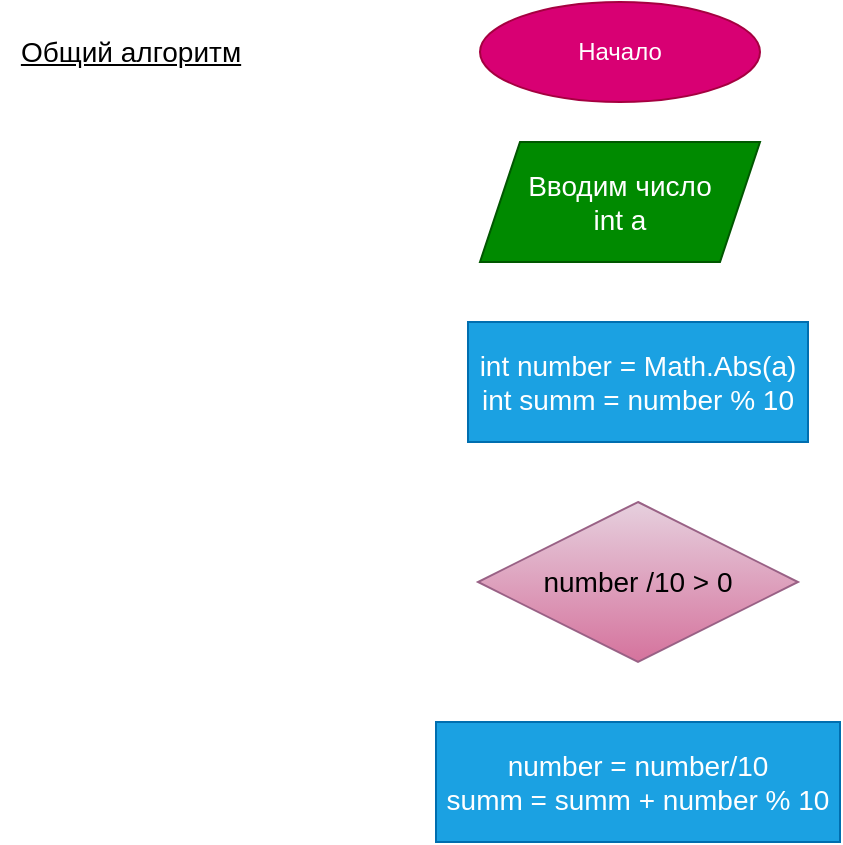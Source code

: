 <mxfile>
    <diagram id="cuWj4NXtwMVzYUaR1tKB" name="Страница 1">
        <mxGraphModel dx="639" dy="261" grid="1" gridSize="10" guides="1" tooltips="1" connect="1" arrows="1" fold="1" page="1" pageScale="1" pageWidth="827" pageHeight="1169" math="0" shadow="0">
            <root>
                <mxCell id="0"/>
                <mxCell id="1" parent="0"/>
                <mxCell id="2" value="Начало" style="ellipse;whiteSpace=wrap;html=1;fillColor=#d80073;fontColor=#ffffff;strokeColor=#A50040;" vertex="1" parent="1">
                    <mxGeometry x="250" y="30" width="140" height="50" as="geometry"/>
                </mxCell>
                <mxCell id="3" value="&lt;font style=&quot;font-size: 14px&quot;&gt;&lt;u&gt;Общий алгоритм&lt;/u&gt;&lt;/font&gt;" style="text;html=1;align=center;verticalAlign=middle;resizable=0;points=[];autosize=1;strokeColor=none;fillColor=none;" vertex="1" parent="1">
                    <mxGeometry x="10" y="45" width="130" height="20" as="geometry"/>
                </mxCell>
                <mxCell id="4" value="Вводим число&lt;br&gt;int a" style="shape=parallelogram;perimeter=parallelogramPerimeter;whiteSpace=wrap;html=1;fixedSize=1;fontSize=14;fillColor=#008a00;fontColor=#ffffff;strokeColor=#005700;" vertex="1" parent="1">
                    <mxGeometry x="250" y="100" width="140" height="60" as="geometry"/>
                </mxCell>
                <mxCell id="5" value="int number = Math.Abs(a)&lt;br&gt;int summ = number % 10" style="rounded=0;whiteSpace=wrap;html=1;fontSize=14;fillColor=#1ba1e2;fontColor=#ffffff;strokeColor=#006EAF;" vertex="1" parent="1">
                    <mxGeometry x="244" y="190" width="170" height="60" as="geometry"/>
                </mxCell>
                <mxCell id="6" value="number /10 &amp;gt; 0" style="rhombus;whiteSpace=wrap;html=1;fontSize=14;fillColor=#e6d0de;strokeColor=#996185;gradientColor=#d5739d;" vertex="1" parent="1">
                    <mxGeometry x="249" y="280" width="160" height="80" as="geometry"/>
                </mxCell>
                <mxCell id="7" value="number = number/10&lt;br&gt;summ = summ + number % 10" style="rounded=0;whiteSpace=wrap;html=1;fontSize=14;fillColor=#1ba1e2;fontColor=#ffffff;strokeColor=#006EAF;" vertex="1" parent="1">
                    <mxGeometry x="228" y="390" width="202" height="60" as="geometry"/>
                </mxCell>
            </root>
        </mxGraphModel>
    </diagram>
</mxfile>